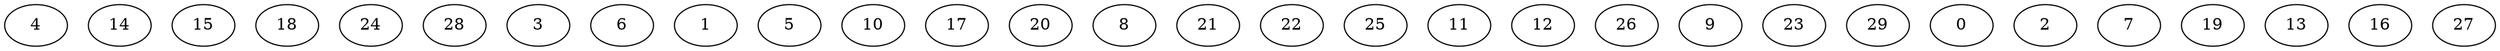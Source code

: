 digraph "Independent_Nodes_30_WeightType_Random#1" {
	graph ["Duplicate states"=0,
		GraphType=Independent,
		"Max states in OPEN"=0,
		Modes="120000ms; topo-ordered tasks, ; Pruning: task equivalence, fixed order ready list, ; F-value: ; Optimisation: best schedule length (\
SL) optimisation on equal, ",
		NumberOfTasks=30,
		"Pruned using list schedule length"=24388,
		"States removed from OPEN"=0,
		TargetSystem="Homogeneous-2",
		"Time to schedule (ms)"=365,
		"Total idle time"=0,
		"Total schedule length"=95,
		"Total sequential time"=190,
		"Total states created"=70956
	];
	4	["Finish time"=10,
		Processor=0,
		"Start time"=0,
		Weight=10];
	14	["Finish time"=10,
		Processor=1,
		"Start time"=0,
		Weight=10];
	15	["Finish time"=20,
		Processor=0,
		"Start time"=10,
		Weight=10];
	18	["Finish time"=20,
		Processor=1,
		"Start time"=10,
		Weight=10];
	24	["Finish time"=30,
		Processor=0,
		"Start time"=20,
		Weight=10];
	28	["Finish time"=30,
		Processor=1,
		"Start time"=20,
		Weight=10];
	3	["Finish time"=39,
		Processor=0,
		"Start time"=30,
		Weight=9];
	6	["Finish time"=39,
		Processor=1,
		"Start time"=30,
		Weight=9];
	1	["Finish time"=47,
		Processor=0,
		"Start time"=39,
		Weight=8];
	5	["Finish time"=47,
		Processor=1,
		"Start time"=39,
		Weight=8];
	10	["Finish time"=55,
		Processor=0,
		"Start time"=47,
		Weight=8];
	17	["Finish time"=55,
		Processor=1,
		"Start time"=47,
		Weight=8];
	20	["Finish time"=63,
		Processor=0,
		"Start time"=55,
		Weight=8];
	8	["Finish time"=62,
		Processor=1,
		"Start time"=55,
		Weight=7];
	21	["Finish time"=69,
		Processor=1,
		"Start time"=62,
		Weight=7];
	22	["Finish time"=70,
		Processor=0,
		"Start time"=63,
		Weight=7];
	25	["Finish time"=75,
		Processor=1,
		"Start time"=69,
		Weight=6];
	11	["Finish time"=75,
		Processor=0,
		"Start time"=70,
		Weight=5];
	12	["Finish time"=80,
		Processor=0,
		"Start time"=75,
		Weight=5];
	26	["Finish time"=80,
		Processor=1,
		"Start time"=75,
		Weight=5];
	9	["Finish time"=84,
		Processor=0,
		"Start time"=80,
		Weight=4];
	23	["Finish time"=84,
		Processor=1,
		"Start time"=80,
		Weight=4];
	29	["Finish time"=88,
		Processor=0,
		"Start time"=84,
		Weight=4];
	0	["Finish time"=87,
		Processor=1,
		"Start time"=84,
		Weight=3];
	2	["Finish time"=90,
		Processor=1,
		"Start time"=87,
		Weight=3];
	7	["Finish time"=91,
		Processor=0,
		"Start time"=88,
		Weight=3];
	19	["Finish time"=93,
		Processor=1,
		"Start time"=90,
		Weight=3];
	13	["Finish time"=93,
		Processor=0,
		"Start time"=91,
		Weight=2];
	16	["Finish time"=95,
		Processor=0,
		"Start time"=93,
		Weight=2];
	27	["Finish time"=95,
		Processor=1,
		"Start time"=93,
		Weight=2];
}
